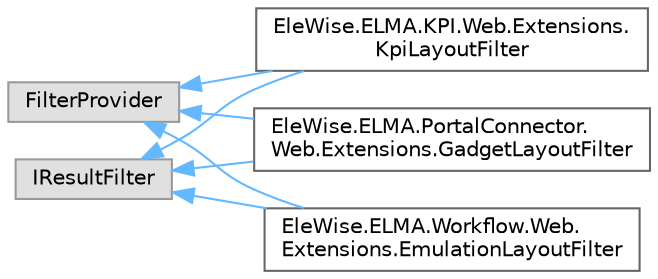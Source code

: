digraph "Graphical Class Hierarchy"
{
 // LATEX_PDF_SIZE
  bgcolor="transparent";
  edge [fontname=Helvetica,fontsize=10,labelfontname=Helvetica,labelfontsize=10];
  node [fontname=Helvetica,fontsize=10,shape=box,height=0.2,width=0.4];
  rankdir="LR";
  Node0 [id="Node000000",label="FilterProvider",height=0.2,width=0.4,color="grey60", fillcolor="#E0E0E0", style="filled",tooltip=" "];
  Node0 -> Node1 [id="edge1410_Node000000_Node000001",dir="back",color="steelblue1",style="solid",tooltip=" "];
  Node1 [id="Node000001",label="EleWise.ELMA.KPI.Web.Extensions.\lKpiLayoutFilter",height=0.2,width=0.4,color="grey40", fillcolor="white", style="filled",URL="$class_ele_wise_1_1_e_l_m_a_1_1_k_p_i_1_1_web_1_1_extensions_1_1_kpi_layout_filter.html",tooltip=" "];
  Node0 -> Node3 [id="edge1411_Node000000_Node000003",dir="back",color="steelblue1",style="solid",tooltip=" "];
  Node3 [id="Node000003",label="EleWise.ELMA.PortalConnector.\lWeb.Extensions.GadgetLayoutFilter",height=0.2,width=0.4,color="grey40", fillcolor="white", style="filled",URL="$class_ele_wise_1_1_e_l_m_a_1_1_portal_connector_1_1_web_1_1_extensions_1_1_gadget_layout_filter.html",tooltip=" "];
  Node0 -> Node4 [id="edge1412_Node000000_Node000004",dir="back",color="steelblue1",style="solid",tooltip=" "];
  Node4 [id="Node000004",label="EleWise.ELMA.Workflow.Web.\lExtensions.EmulationLayoutFilter",height=0.2,width=0.4,color="grey40", fillcolor="white", style="filled",URL="$class_ele_wise_1_1_e_l_m_a_1_1_workflow_1_1_web_1_1_extensions_1_1_emulation_layout_filter.html",tooltip=" "];
  Node2 [id="Node000002",label="IResultFilter",height=0.2,width=0.4,color="grey60", fillcolor="#E0E0E0", style="filled",tooltip=" "];
  Node2 -> Node1 [id="edge1413_Node000002_Node000001",dir="back",color="steelblue1",style="solid",tooltip=" "];
  Node2 -> Node3 [id="edge1414_Node000002_Node000003",dir="back",color="steelblue1",style="solid",tooltip=" "];
  Node2 -> Node4 [id="edge1415_Node000002_Node000004",dir="back",color="steelblue1",style="solid",tooltip=" "];
}
